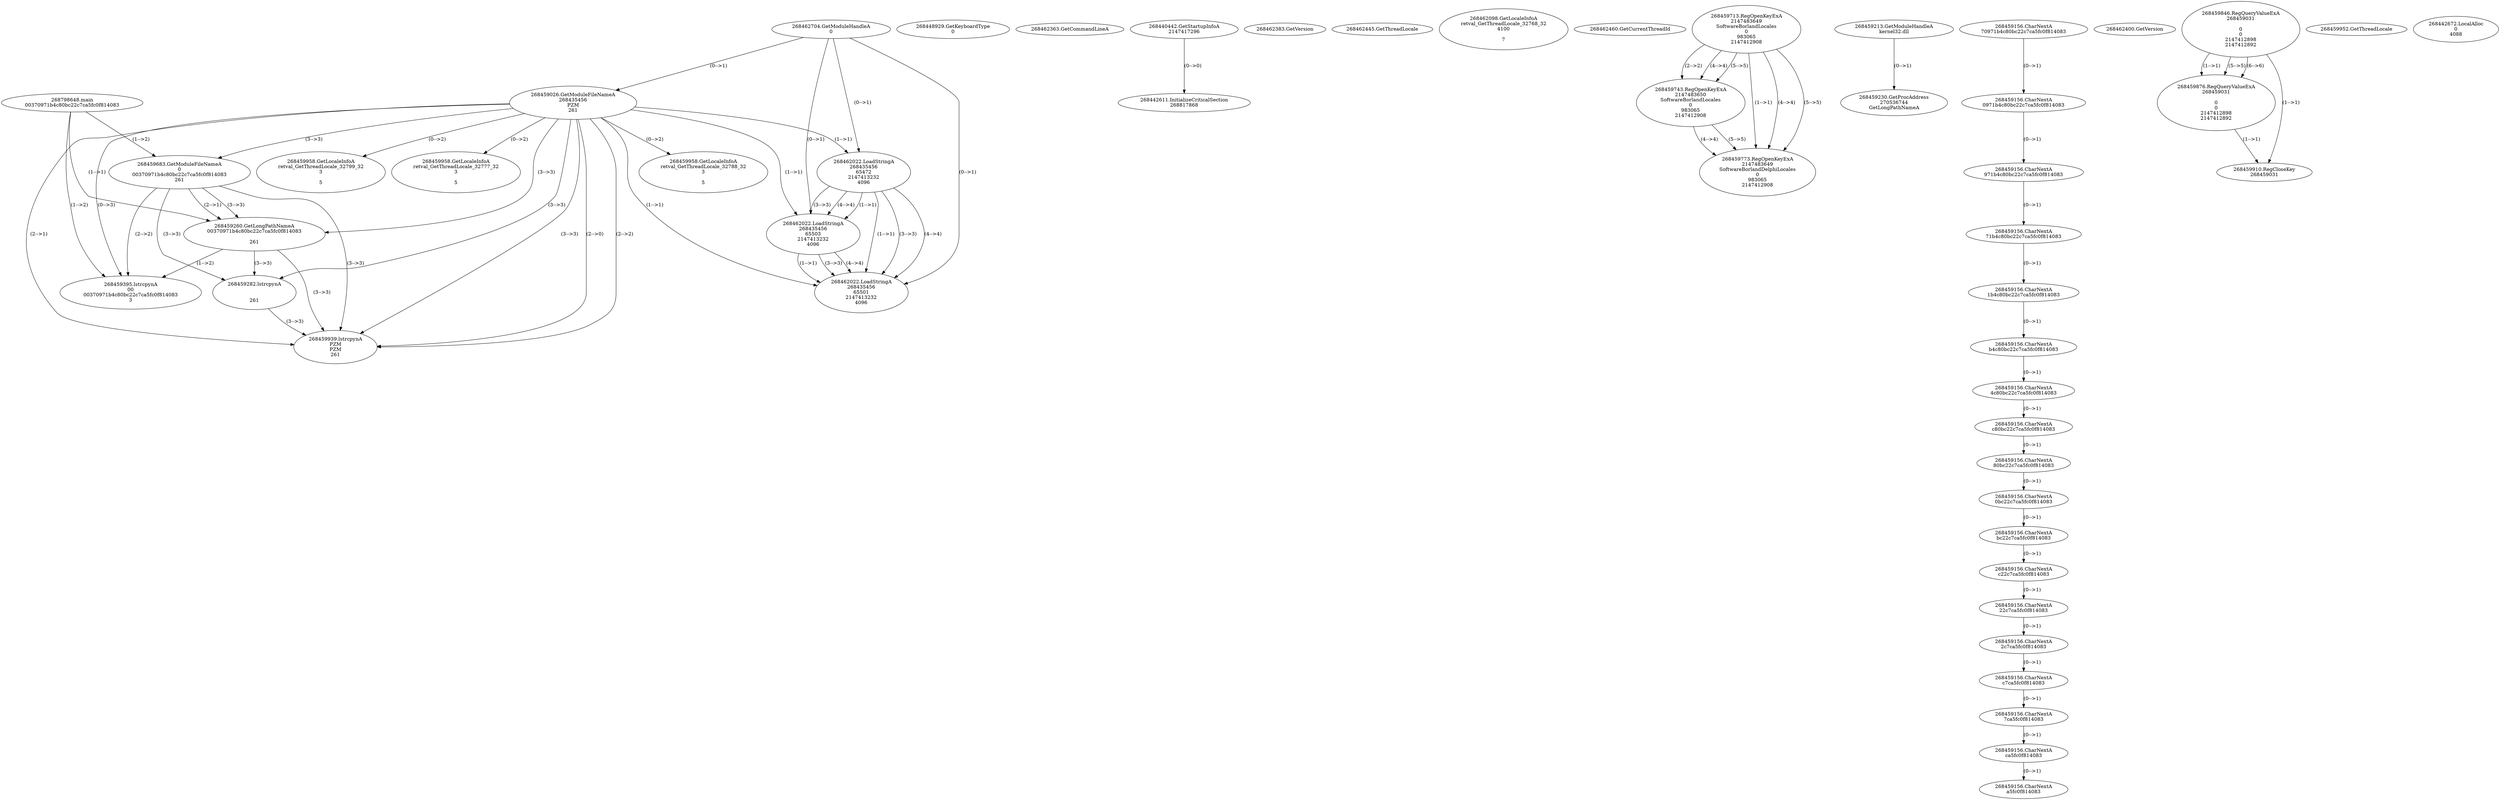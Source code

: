 // Global SCDG with merge call
digraph {
	0 [label="268798648.main
00370971b4c80bc22c7ca5fc0f814083"]
	1 [label="268462704.GetModuleHandleA
0"]
	2 [label="268448929.GetKeyboardType
0"]
	3 [label="268462363.GetCommandLineA
"]
	4 [label="268440442.GetStartupInfoA
2147417296"]
	5 [label="268462383.GetVersion
"]
	6 [label="268462445.GetThreadLocale
"]
	7 [label="268462098.GetLocaleInfoA
retval_GetThreadLocale_32768_32
4100

7"]
	8 [label="268462460.GetCurrentThreadId
"]
	9 [label="268459026.GetModuleFileNameA
268435456
PZM
261"]
	1 -> 9 [label="(0-->1)"]
	10 [label="268459683.GetModuleFileNameA
0
00370971b4c80bc22c7ca5fc0f814083
261"]
	0 -> 10 [label="(1-->2)"]
	9 -> 10 [label="(3-->3)"]
	11 [label="268459713.RegOpenKeyExA
2147483649
Software\Borland\Locales
0
983065
2147412908"]
	12 [label="268459743.RegOpenKeyExA
2147483650
Software\Borland\Locales
0
983065
2147412908"]
	11 -> 12 [label="(2-->2)"]
	11 -> 12 [label="(4-->4)"]
	11 -> 12 [label="(5-->5)"]
	13 [label="268459773.RegOpenKeyExA
2147483649
Software\Borland\Delphi\Locales
0
983065
2147412908"]
	11 -> 13 [label="(1-->1)"]
	11 -> 13 [label="(4-->4)"]
	12 -> 13 [label="(4-->4)"]
	11 -> 13 [label="(5-->5)"]
	12 -> 13 [label="(5-->5)"]
	14 [label="268459213.GetModuleHandleA
kernel32.dll"]
	15 [label="268459230.GetProcAddress
270536744
GetLongPathNameA"]
	14 -> 15 [label="(0-->1)"]
	16 [label="268459260.GetLongPathNameA
00370971b4c80bc22c7ca5fc0f814083

261"]
	0 -> 16 [label="(1-->1)"]
	10 -> 16 [label="(2-->1)"]
	9 -> 16 [label="(3-->3)"]
	10 -> 16 [label="(3-->3)"]
	17 [label="268459395.lstrcpynA
00
00370971b4c80bc22c7ca5fc0f814083
3"]
	0 -> 17 [label="(1-->2)"]
	10 -> 17 [label="(2-->2)"]
	16 -> 17 [label="(1-->2)"]
	9 -> 17 [label="(0-->3)"]
	18 [label="268459156.CharNextA
70971b4c80bc22c7ca5fc0f814083"]
	19 [label="268459156.CharNextA
0971b4c80bc22c7ca5fc0f814083"]
	18 -> 19 [label="(0-->1)"]
	20 [label="268459156.CharNextA
971b4c80bc22c7ca5fc0f814083"]
	19 -> 20 [label="(0-->1)"]
	21 [label="268459156.CharNextA
71b4c80bc22c7ca5fc0f814083"]
	20 -> 21 [label="(0-->1)"]
	22 [label="268459156.CharNextA
1b4c80bc22c7ca5fc0f814083"]
	21 -> 22 [label="(0-->1)"]
	23 [label="268459156.CharNextA
b4c80bc22c7ca5fc0f814083"]
	22 -> 23 [label="(0-->1)"]
	24 [label="268459156.CharNextA
4c80bc22c7ca5fc0f814083"]
	23 -> 24 [label="(0-->1)"]
	25 [label="268459156.CharNextA
c80bc22c7ca5fc0f814083"]
	24 -> 25 [label="(0-->1)"]
	26 [label="268459156.CharNextA
80bc22c7ca5fc0f814083"]
	25 -> 26 [label="(0-->1)"]
	27 [label="268459156.CharNextA
0bc22c7ca5fc0f814083"]
	26 -> 27 [label="(0-->1)"]
	28 [label="268459156.CharNextA
bc22c7ca5fc0f814083"]
	27 -> 28 [label="(0-->1)"]
	29 [label="268459156.CharNextA
c22c7ca5fc0f814083"]
	28 -> 29 [label="(0-->1)"]
	30 [label="268459156.CharNextA
22c7ca5fc0f814083"]
	29 -> 30 [label="(0-->1)"]
	31 [label="268459156.CharNextA
2c7ca5fc0f814083"]
	30 -> 31 [label="(0-->1)"]
	32 [label="268459156.CharNextA
c7ca5fc0f814083"]
	31 -> 32 [label="(0-->1)"]
	33 [label="268459156.CharNextA
7ca5fc0f814083"]
	32 -> 33 [label="(0-->1)"]
	34 [label="268459156.CharNextA
ca5fc0f814083"]
	33 -> 34 [label="(0-->1)"]
	35 [label="268459156.CharNextA
a5fc0f814083"]
	34 -> 35 [label="(0-->1)"]
	36 [label="268462400.GetVersion
"]
	37 [label="268459282.lstrcpynA


261"]
	9 -> 37 [label="(3-->3)"]
	10 -> 37 [label="(3-->3)"]
	16 -> 37 [label="(3-->3)"]
	38 [label="268459846.RegQueryValueExA
268459031

0
0
2147412898
2147412892"]
	39 [label="268459876.RegQueryValueExA
268459031

0
0
2147412898
2147412892"]
	38 -> 39 [label="(1-->1)"]
	38 -> 39 [label="(5-->5)"]
	38 -> 39 [label="(6-->6)"]
	40 [label="268459910.RegCloseKey
268459031"]
	38 -> 40 [label="(1-->1)"]
	39 -> 40 [label="(1-->1)"]
	41 [label="268459939.lstrcpynA
PZM
PZM
261"]
	9 -> 41 [label="(2-->1)"]
	9 -> 41 [label="(2-->2)"]
	9 -> 41 [label="(3-->3)"]
	10 -> 41 [label="(3-->3)"]
	16 -> 41 [label="(3-->3)"]
	37 -> 41 [label="(3-->3)"]
	9 -> 41 [label="(2-->0)"]
	42 [label="268459952.GetThreadLocale
"]
	43 [label="268459958.GetLocaleInfoA
retval_GetThreadLocale_32788_32
3

5"]
	9 -> 43 [label="(0-->2)"]
	44 [label="268462022.LoadStringA
268435456
65472
2147413232
4096"]
	1 -> 44 [label="(0-->1)"]
	9 -> 44 [label="(1-->1)"]
	45 [label="268459958.GetLocaleInfoA
retval_GetThreadLocale_32799_32
3

5"]
	9 -> 45 [label="(0-->2)"]
	46 [label="268462022.LoadStringA
268435456
65503
2147413232
4096"]
	1 -> 46 [label="(0-->1)"]
	9 -> 46 [label="(1-->1)"]
	44 -> 46 [label="(1-->1)"]
	44 -> 46 [label="(3-->3)"]
	44 -> 46 [label="(4-->4)"]
	47 [label="268442611.InitializeCriticalSection
268817868"]
	4 -> 47 [label="(0-->0)"]
	48 [label="268442672.LocalAlloc
0
4088"]
	49 [label="268459958.GetLocaleInfoA
retval_GetThreadLocale_32777_32
3

5"]
	9 -> 49 [label="(0-->2)"]
	50 [label="268462022.LoadStringA
268435456
65501
2147413232
4096"]
	1 -> 50 [label="(0-->1)"]
	9 -> 50 [label="(1-->1)"]
	44 -> 50 [label="(1-->1)"]
	46 -> 50 [label="(1-->1)"]
	44 -> 50 [label="(3-->3)"]
	46 -> 50 [label="(3-->3)"]
	44 -> 50 [label="(4-->4)"]
	46 -> 50 [label="(4-->4)"]
}
